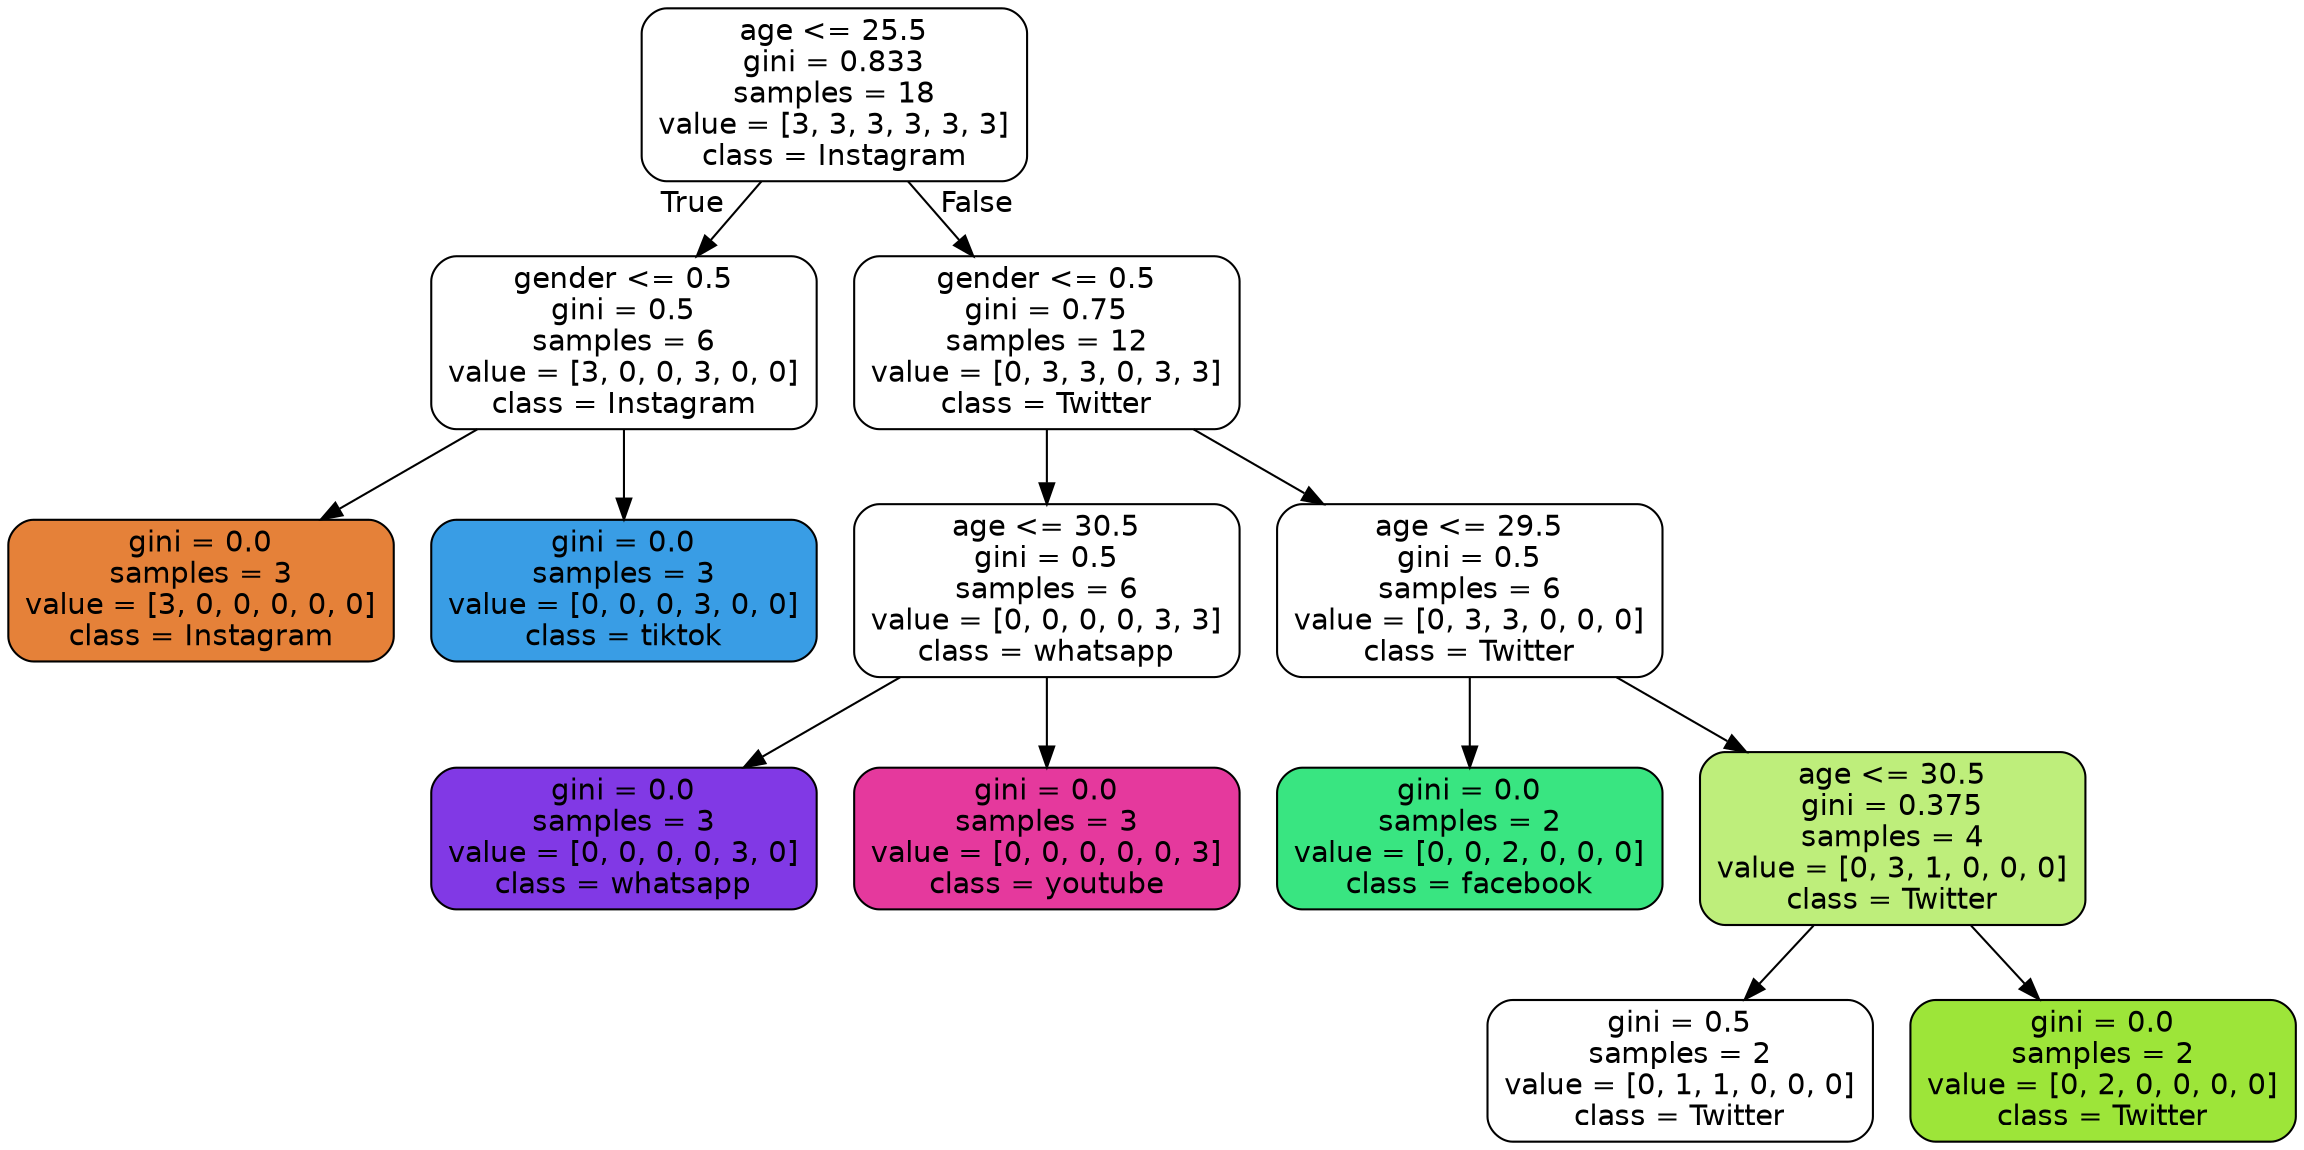 digraph Tree {
node [shape=box, style="filled, rounded", color="black", fontname="helvetica"] ;
edge [fontname="helvetica"] ;
0 [label="age <= 25.5\ngini = 0.833\nsamples = 18\nvalue = [3, 3, 3, 3, 3, 3]\nclass = Instagram", fillcolor="#ffffff"] ;
1 [label="gender <= 0.5\ngini = 0.5\nsamples = 6\nvalue = [3, 0, 0, 3, 0, 0]\nclass = Instagram", fillcolor="#ffffff"] ;
0 -> 1 [labeldistance=2.5, labelangle=45, headlabel="True"] ;
2 [label="gini = 0.0\nsamples = 3\nvalue = [3, 0, 0, 0, 0, 0]\nclass = Instagram", fillcolor="#e58139"] ;
1 -> 2 ;
3 [label="gini = 0.0\nsamples = 3\nvalue = [0, 0, 0, 3, 0, 0]\nclass = tiktok", fillcolor="#399de5"] ;
1 -> 3 ;
4 [label="gender <= 0.5\ngini = 0.75\nsamples = 12\nvalue = [0, 3, 3, 0, 3, 3]\nclass = Twitter", fillcolor="#ffffff"] ;
0 -> 4 [labeldistance=2.5, labelangle=-45, headlabel="False"] ;
5 [label="age <= 30.5\ngini = 0.5\nsamples = 6\nvalue = [0, 0, 0, 0, 3, 3]\nclass = whatsapp", fillcolor="#ffffff"] ;
4 -> 5 ;
6 [label="gini = 0.0\nsamples = 3\nvalue = [0, 0, 0, 0, 3, 0]\nclass = whatsapp", fillcolor="#8139e5"] ;
5 -> 6 ;
7 [label="gini = 0.0\nsamples = 3\nvalue = [0, 0, 0, 0, 0, 3]\nclass = youtube", fillcolor="#e5399d"] ;
5 -> 7 ;
8 [label="age <= 29.5\ngini = 0.5\nsamples = 6\nvalue = [0, 3, 3, 0, 0, 0]\nclass = Twitter", fillcolor="#ffffff"] ;
4 -> 8 ;
9 [label="gini = 0.0\nsamples = 2\nvalue = [0, 0, 2, 0, 0, 0]\nclass = facebook", fillcolor="#39e581"] ;
8 -> 9 ;
10 [label="age <= 30.5\ngini = 0.375\nsamples = 4\nvalue = [0, 3, 1, 0, 0, 0]\nclass = Twitter", fillcolor="#beee7b"] ;
8 -> 10 ;
11 [label="gini = 0.5\nsamples = 2\nvalue = [0, 1, 1, 0, 0, 0]\nclass = Twitter", fillcolor="#ffffff"] ;
10 -> 11 ;
12 [label="gini = 0.0\nsamples = 2\nvalue = [0, 2, 0, 0, 0, 0]\nclass = Twitter", fillcolor="#9de539"] ;
10 -> 12 ;
}